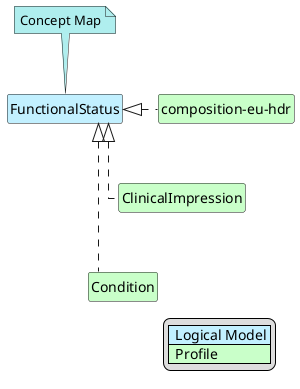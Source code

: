 @startuml
hide circle
hide stereotype
hide members
hide methods
skinparam linetype ortho
skinparam class {
BackgroundColor<<LogicalModel>> #APPLICATION
BackgroundColor<<Profile>> #TECHNOLOGY
}
legend right
| <#APPLICATION>  Logical Model |
| <#TECHNOLOGY>  Profile |
endlegend
class "FunctionalStatus" <<LogicalModel>> [[StructureDefinition-FunctionalStatus.html]]
note top #PaleTurquoise [[ConceptMap-functionalStatus2FHIR-eu-hdr.html]]
Concept Map
endnote
class "composition-eu-hdr" <<Profile>> [[StructureDefinition-composition-eu-hdr.html]]
"FunctionalStatus" <|. "composition-eu-hdr"
class "ClinicalImpression" <<Profile>> [[http://hl7.org/fhir/StructureDefinition/ClinicalImpression]]
"FunctionalStatus" <|. "ClinicalImpression"
"composition-eu-hdr" -d[hidden]-> "ClinicalImpression"
class "Condition" <<Profile>> [[http://hl7.org/fhir/StructureDefinition/Condition]]
"FunctionalStatus" <|. "Condition"
"ClinicalImpression" -d[hidden]-> "Condition"
@enduml